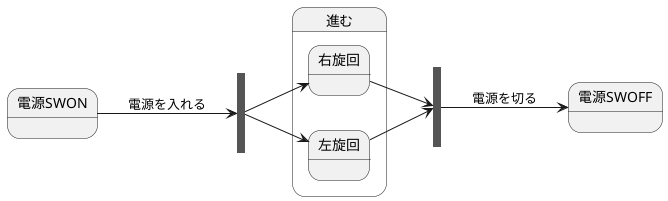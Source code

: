 @startuml 演習6-5-3_ステートマシン図_ライントレーサー

    left to right direction   


    state f <<fork>>
    state j <<join>>
    state 進む{
        state 右旋回
        state 左旋回
    }
    電源SWON --> f: 電源を入れる
    f --> 右旋回
    f --> 左旋回
    右旋回 --> j
    左旋回 --> j
    j --> 電源SWOFF: 電源を切る


@enduml